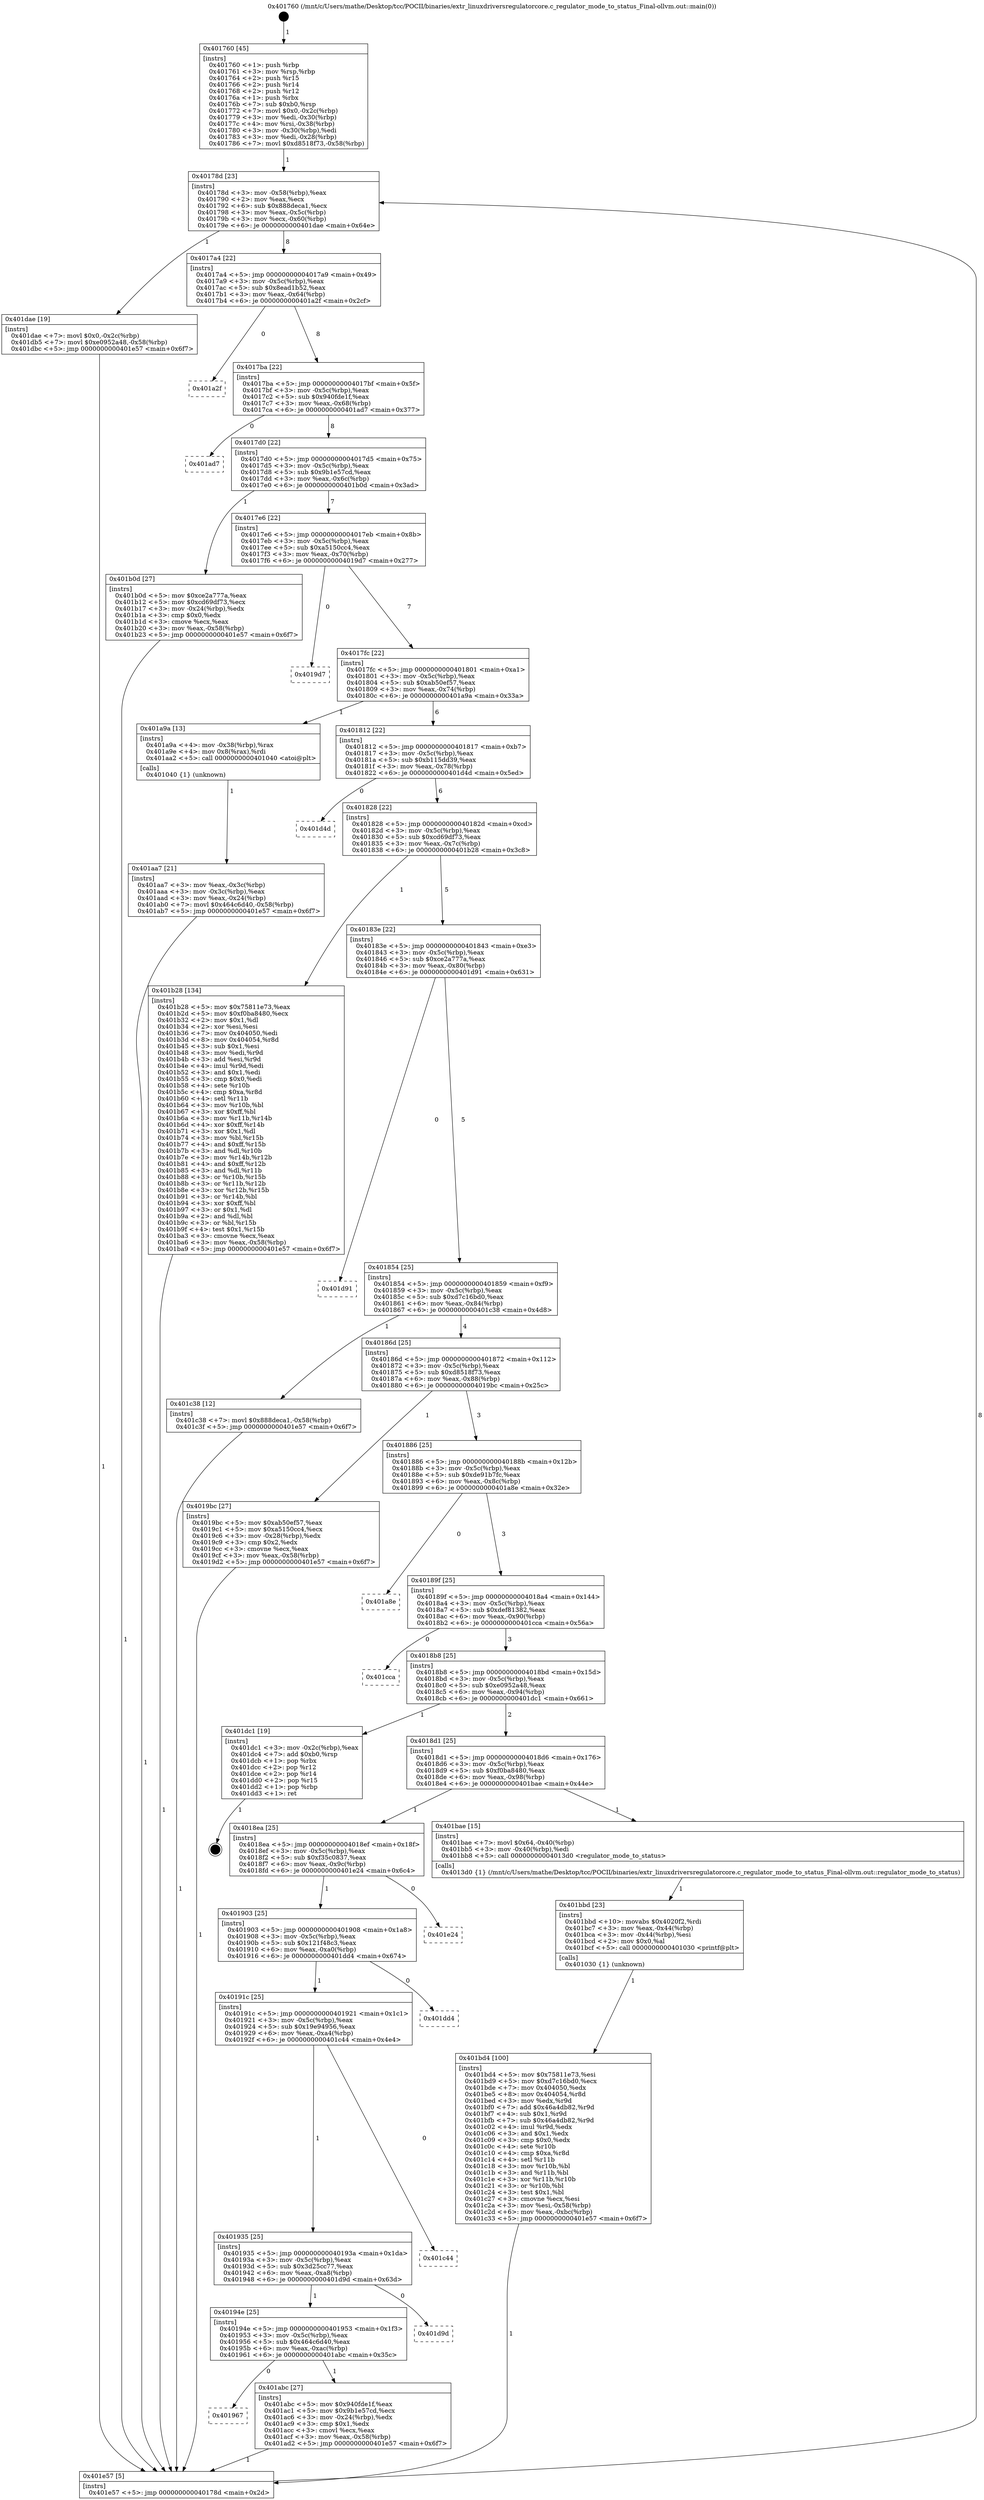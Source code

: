 digraph "0x401760" {
  label = "0x401760 (/mnt/c/Users/mathe/Desktop/tcc/POCII/binaries/extr_linuxdriversregulatorcore.c_regulator_mode_to_status_Final-ollvm.out::main(0))"
  labelloc = "t"
  node[shape=record]

  Entry [label="",width=0.3,height=0.3,shape=circle,fillcolor=black,style=filled]
  "0x40178d" [label="{
     0x40178d [23]\l
     | [instrs]\l
     &nbsp;&nbsp;0x40178d \<+3\>: mov -0x58(%rbp),%eax\l
     &nbsp;&nbsp;0x401790 \<+2\>: mov %eax,%ecx\l
     &nbsp;&nbsp;0x401792 \<+6\>: sub $0x888deca1,%ecx\l
     &nbsp;&nbsp;0x401798 \<+3\>: mov %eax,-0x5c(%rbp)\l
     &nbsp;&nbsp;0x40179b \<+3\>: mov %ecx,-0x60(%rbp)\l
     &nbsp;&nbsp;0x40179e \<+6\>: je 0000000000401dae \<main+0x64e\>\l
  }"]
  "0x401dae" [label="{
     0x401dae [19]\l
     | [instrs]\l
     &nbsp;&nbsp;0x401dae \<+7\>: movl $0x0,-0x2c(%rbp)\l
     &nbsp;&nbsp;0x401db5 \<+7\>: movl $0xe0952a48,-0x58(%rbp)\l
     &nbsp;&nbsp;0x401dbc \<+5\>: jmp 0000000000401e57 \<main+0x6f7\>\l
  }"]
  "0x4017a4" [label="{
     0x4017a4 [22]\l
     | [instrs]\l
     &nbsp;&nbsp;0x4017a4 \<+5\>: jmp 00000000004017a9 \<main+0x49\>\l
     &nbsp;&nbsp;0x4017a9 \<+3\>: mov -0x5c(%rbp),%eax\l
     &nbsp;&nbsp;0x4017ac \<+5\>: sub $0x8ead1b52,%eax\l
     &nbsp;&nbsp;0x4017b1 \<+3\>: mov %eax,-0x64(%rbp)\l
     &nbsp;&nbsp;0x4017b4 \<+6\>: je 0000000000401a2f \<main+0x2cf\>\l
  }"]
  Exit [label="",width=0.3,height=0.3,shape=circle,fillcolor=black,style=filled,peripheries=2]
  "0x401a2f" [label="{
     0x401a2f\l
  }", style=dashed]
  "0x4017ba" [label="{
     0x4017ba [22]\l
     | [instrs]\l
     &nbsp;&nbsp;0x4017ba \<+5\>: jmp 00000000004017bf \<main+0x5f\>\l
     &nbsp;&nbsp;0x4017bf \<+3\>: mov -0x5c(%rbp),%eax\l
     &nbsp;&nbsp;0x4017c2 \<+5\>: sub $0x940fde1f,%eax\l
     &nbsp;&nbsp;0x4017c7 \<+3\>: mov %eax,-0x68(%rbp)\l
     &nbsp;&nbsp;0x4017ca \<+6\>: je 0000000000401ad7 \<main+0x377\>\l
  }"]
  "0x401bd4" [label="{
     0x401bd4 [100]\l
     | [instrs]\l
     &nbsp;&nbsp;0x401bd4 \<+5\>: mov $0x75811e73,%esi\l
     &nbsp;&nbsp;0x401bd9 \<+5\>: mov $0xd7c16bd0,%ecx\l
     &nbsp;&nbsp;0x401bde \<+7\>: mov 0x404050,%edx\l
     &nbsp;&nbsp;0x401be5 \<+8\>: mov 0x404054,%r8d\l
     &nbsp;&nbsp;0x401bed \<+3\>: mov %edx,%r9d\l
     &nbsp;&nbsp;0x401bf0 \<+7\>: add $0x46a4db82,%r9d\l
     &nbsp;&nbsp;0x401bf7 \<+4\>: sub $0x1,%r9d\l
     &nbsp;&nbsp;0x401bfb \<+7\>: sub $0x46a4db82,%r9d\l
     &nbsp;&nbsp;0x401c02 \<+4\>: imul %r9d,%edx\l
     &nbsp;&nbsp;0x401c06 \<+3\>: and $0x1,%edx\l
     &nbsp;&nbsp;0x401c09 \<+3\>: cmp $0x0,%edx\l
     &nbsp;&nbsp;0x401c0c \<+4\>: sete %r10b\l
     &nbsp;&nbsp;0x401c10 \<+4\>: cmp $0xa,%r8d\l
     &nbsp;&nbsp;0x401c14 \<+4\>: setl %r11b\l
     &nbsp;&nbsp;0x401c18 \<+3\>: mov %r10b,%bl\l
     &nbsp;&nbsp;0x401c1b \<+3\>: and %r11b,%bl\l
     &nbsp;&nbsp;0x401c1e \<+3\>: xor %r11b,%r10b\l
     &nbsp;&nbsp;0x401c21 \<+3\>: or %r10b,%bl\l
     &nbsp;&nbsp;0x401c24 \<+3\>: test $0x1,%bl\l
     &nbsp;&nbsp;0x401c27 \<+3\>: cmovne %ecx,%esi\l
     &nbsp;&nbsp;0x401c2a \<+3\>: mov %esi,-0x58(%rbp)\l
     &nbsp;&nbsp;0x401c2d \<+6\>: mov %eax,-0xbc(%rbp)\l
     &nbsp;&nbsp;0x401c33 \<+5\>: jmp 0000000000401e57 \<main+0x6f7\>\l
  }"]
  "0x401ad7" [label="{
     0x401ad7\l
  }", style=dashed]
  "0x4017d0" [label="{
     0x4017d0 [22]\l
     | [instrs]\l
     &nbsp;&nbsp;0x4017d0 \<+5\>: jmp 00000000004017d5 \<main+0x75\>\l
     &nbsp;&nbsp;0x4017d5 \<+3\>: mov -0x5c(%rbp),%eax\l
     &nbsp;&nbsp;0x4017d8 \<+5\>: sub $0x9b1e57cd,%eax\l
     &nbsp;&nbsp;0x4017dd \<+3\>: mov %eax,-0x6c(%rbp)\l
     &nbsp;&nbsp;0x4017e0 \<+6\>: je 0000000000401b0d \<main+0x3ad\>\l
  }"]
  "0x401bbd" [label="{
     0x401bbd [23]\l
     | [instrs]\l
     &nbsp;&nbsp;0x401bbd \<+10\>: movabs $0x4020f2,%rdi\l
     &nbsp;&nbsp;0x401bc7 \<+3\>: mov %eax,-0x44(%rbp)\l
     &nbsp;&nbsp;0x401bca \<+3\>: mov -0x44(%rbp),%esi\l
     &nbsp;&nbsp;0x401bcd \<+2\>: mov $0x0,%al\l
     &nbsp;&nbsp;0x401bcf \<+5\>: call 0000000000401030 \<printf@plt\>\l
     | [calls]\l
     &nbsp;&nbsp;0x401030 \{1\} (unknown)\l
  }"]
  "0x401b0d" [label="{
     0x401b0d [27]\l
     | [instrs]\l
     &nbsp;&nbsp;0x401b0d \<+5\>: mov $0xce2a777a,%eax\l
     &nbsp;&nbsp;0x401b12 \<+5\>: mov $0xcd69df73,%ecx\l
     &nbsp;&nbsp;0x401b17 \<+3\>: mov -0x24(%rbp),%edx\l
     &nbsp;&nbsp;0x401b1a \<+3\>: cmp $0x0,%edx\l
     &nbsp;&nbsp;0x401b1d \<+3\>: cmove %ecx,%eax\l
     &nbsp;&nbsp;0x401b20 \<+3\>: mov %eax,-0x58(%rbp)\l
     &nbsp;&nbsp;0x401b23 \<+5\>: jmp 0000000000401e57 \<main+0x6f7\>\l
  }"]
  "0x4017e6" [label="{
     0x4017e6 [22]\l
     | [instrs]\l
     &nbsp;&nbsp;0x4017e6 \<+5\>: jmp 00000000004017eb \<main+0x8b\>\l
     &nbsp;&nbsp;0x4017eb \<+3\>: mov -0x5c(%rbp),%eax\l
     &nbsp;&nbsp;0x4017ee \<+5\>: sub $0xa5150cc4,%eax\l
     &nbsp;&nbsp;0x4017f3 \<+3\>: mov %eax,-0x70(%rbp)\l
     &nbsp;&nbsp;0x4017f6 \<+6\>: je 00000000004019d7 \<main+0x277\>\l
  }"]
  "0x401967" [label="{
     0x401967\l
  }", style=dashed]
  "0x4019d7" [label="{
     0x4019d7\l
  }", style=dashed]
  "0x4017fc" [label="{
     0x4017fc [22]\l
     | [instrs]\l
     &nbsp;&nbsp;0x4017fc \<+5\>: jmp 0000000000401801 \<main+0xa1\>\l
     &nbsp;&nbsp;0x401801 \<+3\>: mov -0x5c(%rbp),%eax\l
     &nbsp;&nbsp;0x401804 \<+5\>: sub $0xab50ef57,%eax\l
     &nbsp;&nbsp;0x401809 \<+3\>: mov %eax,-0x74(%rbp)\l
     &nbsp;&nbsp;0x40180c \<+6\>: je 0000000000401a9a \<main+0x33a\>\l
  }"]
  "0x401abc" [label="{
     0x401abc [27]\l
     | [instrs]\l
     &nbsp;&nbsp;0x401abc \<+5\>: mov $0x940fde1f,%eax\l
     &nbsp;&nbsp;0x401ac1 \<+5\>: mov $0x9b1e57cd,%ecx\l
     &nbsp;&nbsp;0x401ac6 \<+3\>: mov -0x24(%rbp),%edx\l
     &nbsp;&nbsp;0x401ac9 \<+3\>: cmp $0x1,%edx\l
     &nbsp;&nbsp;0x401acc \<+3\>: cmovl %ecx,%eax\l
     &nbsp;&nbsp;0x401acf \<+3\>: mov %eax,-0x58(%rbp)\l
     &nbsp;&nbsp;0x401ad2 \<+5\>: jmp 0000000000401e57 \<main+0x6f7\>\l
  }"]
  "0x401a9a" [label="{
     0x401a9a [13]\l
     | [instrs]\l
     &nbsp;&nbsp;0x401a9a \<+4\>: mov -0x38(%rbp),%rax\l
     &nbsp;&nbsp;0x401a9e \<+4\>: mov 0x8(%rax),%rdi\l
     &nbsp;&nbsp;0x401aa2 \<+5\>: call 0000000000401040 \<atoi@plt\>\l
     | [calls]\l
     &nbsp;&nbsp;0x401040 \{1\} (unknown)\l
  }"]
  "0x401812" [label="{
     0x401812 [22]\l
     | [instrs]\l
     &nbsp;&nbsp;0x401812 \<+5\>: jmp 0000000000401817 \<main+0xb7\>\l
     &nbsp;&nbsp;0x401817 \<+3\>: mov -0x5c(%rbp),%eax\l
     &nbsp;&nbsp;0x40181a \<+5\>: sub $0xb115dd39,%eax\l
     &nbsp;&nbsp;0x40181f \<+3\>: mov %eax,-0x78(%rbp)\l
     &nbsp;&nbsp;0x401822 \<+6\>: je 0000000000401d4d \<main+0x5ed\>\l
  }"]
  "0x40194e" [label="{
     0x40194e [25]\l
     | [instrs]\l
     &nbsp;&nbsp;0x40194e \<+5\>: jmp 0000000000401953 \<main+0x1f3\>\l
     &nbsp;&nbsp;0x401953 \<+3\>: mov -0x5c(%rbp),%eax\l
     &nbsp;&nbsp;0x401956 \<+5\>: sub $0x464c6d40,%eax\l
     &nbsp;&nbsp;0x40195b \<+6\>: mov %eax,-0xac(%rbp)\l
     &nbsp;&nbsp;0x401961 \<+6\>: je 0000000000401abc \<main+0x35c\>\l
  }"]
  "0x401d4d" [label="{
     0x401d4d\l
  }", style=dashed]
  "0x401828" [label="{
     0x401828 [22]\l
     | [instrs]\l
     &nbsp;&nbsp;0x401828 \<+5\>: jmp 000000000040182d \<main+0xcd\>\l
     &nbsp;&nbsp;0x40182d \<+3\>: mov -0x5c(%rbp),%eax\l
     &nbsp;&nbsp;0x401830 \<+5\>: sub $0xcd69df73,%eax\l
     &nbsp;&nbsp;0x401835 \<+3\>: mov %eax,-0x7c(%rbp)\l
     &nbsp;&nbsp;0x401838 \<+6\>: je 0000000000401b28 \<main+0x3c8\>\l
  }"]
  "0x401d9d" [label="{
     0x401d9d\l
  }", style=dashed]
  "0x401b28" [label="{
     0x401b28 [134]\l
     | [instrs]\l
     &nbsp;&nbsp;0x401b28 \<+5\>: mov $0x75811e73,%eax\l
     &nbsp;&nbsp;0x401b2d \<+5\>: mov $0xf0ba8480,%ecx\l
     &nbsp;&nbsp;0x401b32 \<+2\>: mov $0x1,%dl\l
     &nbsp;&nbsp;0x401b34 \<+2\>: xor %esi,%esi\l
     &nbsp;&nbsp;0x401b36 \<+7\>: mov 0x404050,%edi\l
     &nbsp;&nbsp;0x401b3d \<+8\>: mov 0x404054,%r8d\l
     &nbsp;&nbsp;0x401b45 \<+3\>: sub $0x1,%esi\l
     &nbsp;&nbsp;0x401b48 \<+3\>: mov %edi,%r9d\l
     &nbsp;&nbsp;0x401b4b \<+3\>: add %esi,%r9d\l
     &nbsp;&nbsp;0x401b4e \<+4\>: imul %r9d,%edi\l
     &nbsp;&nbsp;0x401b52 \<+3\>: and $0x1,%edi\l
     &nbsp;&nbsp;0x401b55 \<+3\>: cmp $0x0,%edi\l
     &nbsp;&nbsp;0x401b58 \<+4\>: sete %r10b\l
     &nbsp;&nbsp;0x401b5c \<+4\>: cmp $0xa,%r8d\l
     &nbsp;&nbsp;0x401b60 \<+4\>: setl %r11b\l
     &nbsp;&nbsp;0x401b64 \<+3\>: mov %r10b,%bl\l
     &nbsp;&nbsp;0x401b67 \<+3\>: xor $0xff,%bl\l
     &nbsp;&nbsp;0x401b6a \<+3\>: mov %r11b,%r14b\l
     &nbsp;&nbsp;0x401b6d \<+4\>: xor $0xff,%r14b\l
     &nbsp;&nbsp;0x401b71 \<+3\>: xor $0x1,%dl\l
     &nbsp;&nbsp;0x401b74 \<+3\>: mov %bl,%r15b\l
     &nbsp;&nbsp;0x401b77 \<+4\>: and $0xff,%r15b\l
     &nbsp;&nbsp;0x401b7b \<+3\>: and %dl,%r10b\l
     &nbsp;&nbsp;0x401b7e \<+3\>: mov %r14b,%r12b\l
     &nbsp;&nbsp;0x401b81 \<+4\>: and $0xff,%r12b\l
     &nbsp;&nbsp;0x401b85 \<+3\>: and %dl,%r11b\l
     &nbsp;&nbsp;0x401b88 \<+3\>: or %r10b,%r15b\l
     &nbsp;&nbsp;0x401b8b \<+3\>: or %r11b,%r12b\l
     &nbsp;&nbsp;0x401b8e \<+3\>: xor %r12b,%r15b\l
     &nbsp;&nbsp;0x401b91 \<+3\>: or %r14b,%bl\l
     &nbsp;&nbsp;0x401b94 \<+3\>: xor $0xff,%bl\l
     &nbsp;&nbsp;0x401b97 \<+3\>: or $0x1,%dl\l
     &nbsp;&nbsp;0x401b9a \<+2\>: and %dl,%bl\l
     &nbsp;&nbsp;0x401b9c \<+3\>: or %bl,%r15b\l
     &nbsp;&nbsp;0x401b9f \<+4\>: test $0x1,%r15b\l
     &nbsp;&nbsp;0x401ba3 \<+3\>: cmovne %ecx,%eax\l
     &nbsp;&nbsp;0x401ba6 \<+3\>: mov %eax,-0x58(%rbp)\l
     &nbsp;&nbsp;0x401ba9 \<+5\>: jmp 0000000000401e57 \<main+0x6f7\>\l
  }"]
  "0x40183e" [label="{
     0x40183e [22]\l
     | [instrs]\l
     &nbsp;&nbsp;0x40183e \<+5\>: jmp 0000000000401843 \<main+0xe3\>\l
     &nbsp;&nbsp;0x401843 \<+3\>: mov -0x5c(%rbp),%eax\l
     &nbsp;&nbsp;0x401846 \<+5\>: sub $0xce2a777a,%eax\l
     &nbsp;&nbsp;0x40184b \<+3\>: mov %eax,-0x80(%rbp)\l
     &nbsp;&nbsp;0x40184e \<+6\>: je 0000000000401d91 \<main+0x631\>\l
  }"]
  "0x401935" [label="{
     0x401935 [25]\l
     | [instrs]\l
     &nbsp;&nbsp;0x401935 \<+5\>: jmp 000000000040193a \<main+0x1da\>\l
     &nbsp;&nbsp;0x40193a \<+3\>: mov -0x5c(%rbp),%eax\l
     &nbsp;&nbsp;0x40193d \<+5\>: sub $0x3d25cc77,%eax\l
     &nbsp;&nbsp;0x401942 \<+6\>: mov %eax,-0xa8(%rbp)\l
     &nbsp;&nbsp;0x401948 \<+6\>: je 0000000000401d9d \<main+0x63d\>\l
  }"]
  "0x401d91" [label="{
     0x401d91\l
  }", style=dashed]
  "0x401854" [label="{
     0x401854 [25]\l
     | [instrs]\l
     &nbsp;&nbsp;0x401854 \<+5\>: jmp 0000000000401859 \<main+0xf9\>\l
     &nbsp;&nbsp;0x401859 \<+3\>: mov -0x5c(%rbp),%eax\l
     &nbsp;&nbsp;0x40185c \<+5\>: sub $0xd7c16bd0,%eax\l
     &nbsp;&nbsp;0x401861 \<+6\>: mov %eax,-0x84(%rbp)\l
     &nbsp;&nbsp;0x401867 \<+6\>: je 0000000000401c38 \<main+0x4d8\>\l
  }"]
  "0x401c44" [label="{
     0x401c44\l
  }", style=dashed]
  "0x401c38" [label="{
     0x401c38 [12]\l
     | [instrs]\l
     &nbsp;&nbsp;0x401c38 \<+7\>: movl $0x888deca1,-0x58(%rbp)\l
     &nbsp;&nbsp;0x401c3f \<+5\>: jmp 0000000000401e57 \<main+0x6f7\>\l
  }"]
  "0x40186d" [label="{
     0x40186d [25]\l
     | [instrs]\l
     &nbsp;&nbsp;0x40186d \<+5\>: jmp 0000000000401872 \<main+0x112\>\l
     &nbsp;&nbsp;0x401872 \<+3\>: mov -0x5c(%rbp),%eax\l
     &nbsp;&nbsp;0x401875 \<+5\>: sub $0xd8518f73,%eax\l
     &nbsp;&nbsp;0x40187a \<+6\>: mov %eax,-0x88(%rbp)\l
     &nbsp;&nbsp;0x401880 \<+6\>: je 00000000004019bc \<main+0x25c\>\l
  }"]
  "0x40191c" [label="{
     0x40191c [25]\l
     | [instrs]\l
     &nbsp;&nbsp;0x40191c \<+5\>: jmp 0000000000401921 \<main+0x1c1\>\l
     &nbsp;&nbsp;0x401921 \<+3\>: mov -0x5c(%rbp),%eax\l
     &nbsp;&nbsp;0x401924 \<+5\>: sub $0x19e94956,%eax\l
     &nbsp;&nbsp;0x401929 \<+6\>: mov %eax,-0xa4(%rbp)\l
     &nbsp;&nbsp;0x40192f \<+6\>: je 0000000000401c44 \<main+0x4e4\>\l
  }"]
  "0x4019bc" [label="{
     0x4019bc [27]\l
     | [instrs]\l
     &nbsp;&nbsp;0x4019bc \<+5\>: mov $0xab50ef57,%eax\l
     &nbsp;&nbsp;0x4019c1 \<+5\>: mov $0xa5150cc4,%ecx\l
     &nbsp;&nbsp;0x4019c6 \<+3\>: mov -0x28(%rbp),%edx\l
     &nbsp;&nbsp;0x4019c9 \<+3\>: cmp $0x2,%edx\l
     &nbsp;&nbsp;0x4019cc \<+3\>: cmovne %ecx,%eax\l
     &nbsp;&nbsp;0x4019cf \<+3\>: mov %eax,-0x58(%rbp)\l
     &nbsp;&nbsp;0x4019d2 \<+5\>: jmp 0000000000401e57 \<main+0x6f7\>\l
  }"]
  "0x401886" [label="{
     0x401886 [25]\l
     | [instrs]\l
     &nbsp;&nbsp;0x401886 \<+5\>: jmp 000000000040188b \<main+0x12b\>\l
     &nbsp;&nbsp;0x40188b \<+3\>: mov -0x5c(%rbp),%eax\l
     &nbsp;&nbsp;0x40188e \<+5\>: sub $0xde91b7fc,%eax\l
     &nbsp;&nbsp;0x401893 \<+6\>: mov %eax,-0x8c(%rbp)\l
     &nbsp;&nbsp;0x401899 \<+6\>: je 0000000000401a8e \<main+0x32e\>\l
  }"]
  "0x401e57" [label="{
     0x401e57 [5]\l
     | [instrs]\l
     &nbsp;&nbsp;0x401e57 \<+5\>: jmp 000000000040178d \<main+0x2d\>\l
  }"]
  "0x401760" [label="{
     0x401760 [45]\l
     | [instrs]\l
     &nbsp;&nbsp;0x401760 \<+1\>: push %rbp\l
     &nbsp;&nbsp;0x401761 \<+3\>: mov %rsp,%rbp\l
     &nbsp;&nbsp;0x401764 \<+2\>: push %r15\l
     &nbsp;&nbsp;0x401766 \<+2\>: push %r14\l
     &nbsp;&nbsp;0x401768 \<+2\>: push %r12\l
     &nbsp;&nbsp;0x40176a \<+1\>: push %rbx\l
     &nbsp;&nbsp;0x40176b \<+7\>: sub $0xb0,%rsp\l
     &nbsp;&nbsp;0x401772 \<+7\>: movl $0x0,-0x2c(%rbp)\l
     &nbsp;&nbsp;0x401779 \<+3\>: mov %edi,-0x30(%rbp)\l
     &nbsp;&nbsp;0x40177c \<+4\>: mov %rsi,-0x38(%rbp)\l
     &nbsp;&nbsp;0x401780 \<+3\>: mov -0x30(%rbp),%edi\l
     &nbsp;&nbsp;0x401783 \<+3\>: mov %edi,-0x28(%rbp)\l
     &nbsp;&nbsp;0x401786 \<+7\>: movl $0xd8518f73,-0x58(%rbp)\l
  }"]
  "0x401aa7" [label="{
     0x401aa7 [21]\l
     | [instrs]\l
     &nbsp;&nbsp;0x401aa7 \<+3\>: mov %eax,-0x3c(%rbp)\l
     &nbsp;&nbsp;0x401aaa \<+3\>: mov -0x3c(%rbp),%eax\l
     &nbsp;&nbsp;0x401aad \<+3\>: mov %eax,-0x24(%rbp)\l
     &nbsp;&nbsp;0x401ab0 \<+7\>: movl $0x464c6d40,-0x58(%rbp)\l
     &nbsp;&nbsp;0x401ab7 \<+5\>: jmp 0000000000401e57 \<main+0x6f7\>\l
  }"]
  "0x401dd4" [label="{
     0x401dd4\l
  }", style=dashed]
  "0x401a8e" [label="{
     0x401a8e\l
  }", style=dashed]
  "0x40189f" [label="{
     0x40189f [25]\l
     | [instrs]\l
     &nbsp;&nbsp;0x40189f \<+5\>: jmp 00000000004018a4 \<main+0x144\>\l
     &nbsp;&nbsp;0x4018a4 \<+3\>: mov -0x5c(%rbp),%eax\l
     &nbsp;&nbsp;0x4018a7 \<+5\>: sub $0xdef81382,%eax\l
     &nbsp;&nbsp;0x4018ac \<+6\>: mov %eax,-0x90(%rbp)\l
     &nbsp;&nbsp;0x4018b2 \<+6\>: je 0000000000401cca \<main+0x56a\>\l
  }"]
  "0x401903" [label="{
     0x401903 [25]\l
     | [instrs]\l
     &nbsp;&nbsp;0x401903 \<+5\>: jmp 0000000000401908 \<main+0x1a8\>\l
     &nbsp;&nbsp;0x401908 \<+3\>: mov -0x5c(%rbp),%eax\l
     &nbsp;&nbsp;0x40190b \<+5\>: sub $0x121f48c3,%eax\l
     &nbsp;&nbsp;0x401910 \<+6\>: mov %eax,-0xa0(%rbp)\l
     &nbsp;&nbsp;0x401916 \<+6\>: je 0000000000401dd4 \<main+0x674\>\l
  }"]
  "0x401cca" [label="{
     0x401cca\l
  }", style=dashed]
  "0x4018b8" [label="{
     0x4018b8 [25]\l
     | [instrs]\l
     &nbsp;&nbsp;0x4018b8 \<+5\>: jmp 00000000004018bd \<main+0x15d\>\l
     &nbsp;&nbsp;0x4018bd \<+3\>: mov -0x5c(%rbp),%eax\l
     &nbsp;&nbsp;0x4018c0 \<+5\>: sub $0xe0952a48,%eax\l
     &nbsp;&nbsp;0x4018c5 \<+6\>: mov %eax,-0x94(%rbp)\l
     &nbsp;&nbsp;0x4018cb \<+6\>: je 0000000000401dc1 \<main+0x661\>\l
  }"]
  "0x401e24" [label="{
     0x401e24\l
  }", style=dashed]
  "0x401dc1" [label="{
     0x401dc1 [19]\l
     | [instrs]\l
     &nbsp;&nbsp;0x401dc1 \<+3\>: mov -0x2c(%rbp),%eax\l
     &nbsp;&nbsp;0x401dc4 \<+7\>: add $0xb0,%rsp\l
     &nbsp;&nbsp;0x401dcb \<+1\>: pop %rbx\l
     &nbsp;&nbsp;0x401dcc \<+2\>: pop %r12\l
     &nbsp;&nbsp;0x401dce \<+2\>: pop %r14\l
     &nbsp;&nbsp;0x401dd0 \<+2\>: pop %r15\l
     &nbsp;&nbsp;0x401dd2 \<+1\>: pop %rbp\l
     &nbsp;&nbsp;0x401dd3 \<+1\>: ret\l
  }"]
  "0x4018d1" [label="{
     0x4018d1 [25]\l
     | [instrs]\l
     &nbsp;&nbsp;0x4018d1 \<+5\>: jmp 00000000004018d6 \<main+0x176\>\l
     &nbsp;&nbsp;0x4018d6 \<+3\>: mov -0x5c(%rbp),%eax\l
     &nbsp;&nbsp;0x4018d9 \<+5\>: sub $0xf0ba8480,%eax\l
     &nbsp;&nbsp;0x4018de \<+6\>: mov %eax,-0x98(%rbp)\l
     &nbsp;&nbsp;0x4018e4 \<+6\>: je 0000000000401bae \<main+0x44e\>\l
  }"]
  "0x4018ea" [label="{
     0x4018ea [25]\l
     | [instrs]\l
     &nbsp;&nbsp;0x4018ea \<+5\>: jmp 00000000004018ef \<main+0x18f\>\l
     &nbsp;&nbsp;0x4018ef \<+3\>: mov -0x5c(%rbp),%eax\l
     &nbsp;&nbsp;0x4018f2 \<+5\>: sub $0xf35c0837,%eax\l
     &nbsp;&nbsp;0x4018f7 \<+6\>: mov %eax,-0x9c(%rbp)\l
     &nbsp;&nbsp;0x4018fd \<+6\>: je 0000000000401e24 \<main+0x6c4\>\l
  }"]
  "0x401bae" [label="{
     0x401bae [15]\l
     | [instrs]\l
     &nbsp;&nbsp;0x401bae \<+7\>: movl $0x64,-0x40(%rbp)\l
     &nbsp;&nbsp;0x401bb5 \<+3\>: mov -0x40(%rbp),%edi\l
     &nbsp;&nbsp;0x401bb8 \<+5\>: call 00000000004013d0 \<regulator_mode_to_status\>\l
     | [calls]\l
     &nbsp;&nbsp;0x4013d0 \{1\} (/mnt/c/Users/mathe/Desktop/tcc/POCII/binaries/extr_linuxdriversregulatorcore.c_regulator_mode_to_status_Final-ollvm.out::regulator_mode_to_status)\l
  }"]
  Entry -> "0x401760" [label=" 1"]
  "0x40178d" -> "0x401dae" [label=" 1"]
  "0x40178d" -> "0x4017a4" [label=" 8"]
  "0x401dc1" -> Exit [label=" 1"]
  "0x4017a4" -> "0x401a2f" [label=" 0"]
  "0x4017a4" -> "0x4017ba" [label=" 8"]
  "0x401dae" -> "0x401e57" [label=" 1"]
  "0x4017ba" -> "0x401ad7" [label=" 0"]
  "0x4017ba" -> "0x4017d0" [label=" 8"]
  "0x401c38" -> "0x401e57" [label=" 1"]
  "0x4017d0" -> "0x401b0d" [label=" 1"]
  "0x4017d0" -> "0x4017e6" [label=" 7"]
  "0x401bd4" -> "0x401e57" [label=" 1"]
  "0x4017e6" -> "0x4019d7" [label=" 0"]
  "0x4017e6" -> "0x4017fc" [label=" 7"]
  "0x401bbd" -> "0x401bd4" [label=" 1"]
  "0x4017fc" -> "0x401a9a" [label=" 1"]
  "0x4017fc" -> "0x401812" [label=" 6"]
  "0x401bae" -> "0x401bbd" [label=" 1"]
  "0x401812" -> "0x401d4d" [label=" 0"]
  "0x401812" -> "0x401828" [label=" 6"]
  "0x401b0d" -> "0x401e57" [label=" 1"]
  "0x401828" -> "0x401b28" [label=" 1"]
  "0x401828" -> "0x40183e" [label=" 5"]
  "0x401abc" -> "0x401e57" [label=" 1"]
  "0x40183e" -> "0x401d91" [label=" 0"]
  "0x40183e" -> "0x401854" [label=" 5"]
  "0x40194e" -> "0x401abc" [label=" 1"]
  "0x401854" -> "0x401c38" [label=" 1"]
  "0x401854" -> "0x40186d" [label=" 4"]
  "0x401b28" -> "0x401e57" [label=" 1"]
  "0x40186d" -> "0x4019bc" [label=" 1"]
  "0x40186d" -> "0x401886" [label=" 3"]
  "0x4019bc" -> "0x401e57" [label=" 1"]
  "0x401760" -> "0x40178d" [label=" 1"]
  "0x401e57" -> "0x40178d" [label=" 8"]
  "0x401a9a" -> "0x401aa7" [label=" 1"]
  "0x401aa7" -> "0x401e57" [label=" 1"]
  "0x401935" -> "0x401d9d" [label=" 0"]
  "0x401886" -> "0x401a8e" [label=" 0"]
  "0x401886" -> "0x40189f" [label=" 3"]
  "0x40194e" -> "0x401967" [label=" 0"]
  "0x40189f" -> "0x401cca" [label=" 0"]
  "0x40189f" -> "0x4018b8" [label=" 3"]
  "0x40191c" -> "0x401c44" [label=" 0"]
  "0x4018b8" -> "0x401dc1" [label=" 1"]
  "0x4018b8" -> "0x4018d1" [label=" 2"]
  "0x401935" -> "0x40194e" [label=" 1"]
  "0x4018d1" -> "0x401bae" [label=" 1"]
  "0x4018d1" -> "0x4018ea" [label=" 1"]
  "0x401903" -> "0x40191c" [label=" 1"]
  "0x4018ea" -> "0x401e24" [label=" 0"]
  "0x4018ea" -> "0x401903" [label=" 1"]
  "0x40191c" -> "0x401935" [label=" 1"]
  "0x401903" -> "0x401dd4" [label=" 0"]
}
